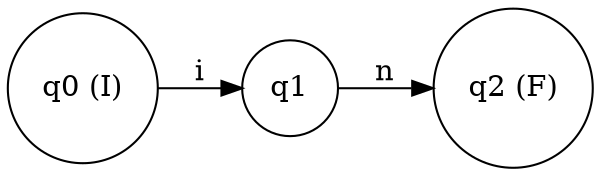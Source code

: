 digraph finite_state_machine {
rankdir=LR;
node [shape = circle];
q0 [label="q0 (I)"];
q1 [label="q1"];
q2 [label="q2 (F)"];
q0 -> q1 [label="i"];
q1 -> q2 [label="n"];
}